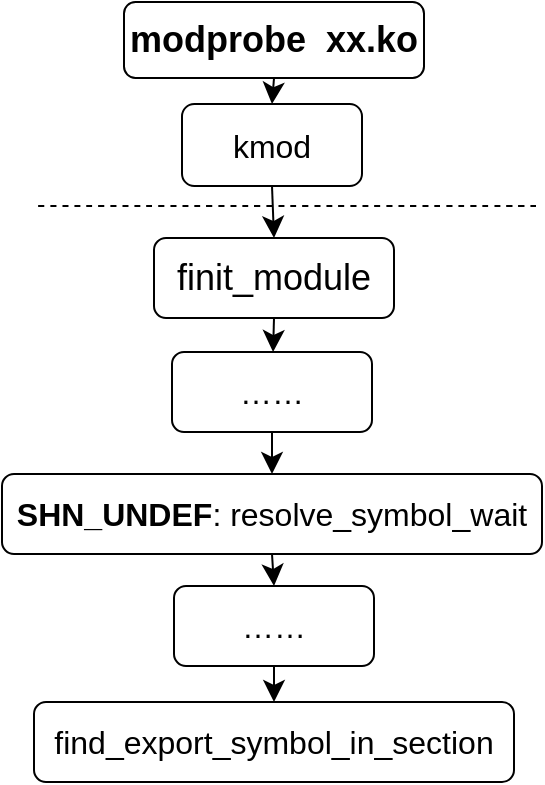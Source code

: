 <mxfile version="21.3.3" type="github">
  <diagram name="第 1 页" id="c4YKjx6kltpFNXYMclBw">
    <mxGraphModel dx="606" dy="657" grid="0" gridSize="10" guides="1" tooltips="1" connect="1" arrows="1" fold="1" page="0" pageScale="1" pageWidth="827" pageHeight="1169" math="0" shadow="0">
      <root>
        <mxCell id="0" />
        <mxCell id="1" parent="0" />
        <mxCell id="qQ9IWcd6AKw3ceX8Z4Lo-1" value="" style="endArrow=none;dashed=1;html=1;rounded=0;fontSize=12;startSize=8;endSize=8;curved=1;strokeWidth=1;" edge="1" parent="1">
          <mxGeometry width="50" height="50" relative="1" as="geometry">
            <mxPoint x="863" y="452" as="sourcePoint" />
            <mxPoint x="612" y="452" as="targetPoint" />
          </mxGeometry>
        </mxCell>
        <mxCell id="qQ9IWcd6AKw3ceX8Z4Lo-26" style="edgeStyle=none;curved=1;rounded=0;orthogonalLoop=1;jettySize=auto;html=1;exitX=0.5;exitY=1;exitDx=0;exitDy=0;fontSize=12;startSize=8;endSize=8;entryX=0.5;entryY=0;entryDx=0;entryDy=0;" edge="1" parent="1" source="qQ9IWcd6AKw3ceX8Z4Lo-2" target="qQ9IWcd6AKw3ceX8Z4Lo-6">
          <mxGeometry relative="1" as="geometry">
            <mxPoint x="732" y="398.2" as="targetPoint" />
          </mxGeometry>
        </mxCell>
        <mxCell id="qQ9IWcd6AKw3ceX8Z4Lo-2" value="&lt;font style=&quot;font-size: 18px;&quot;&gt;&lt;b&gt;modprobe&amp;nbsp; xx.ko&lt;/b&gt;&lt;/font&gt;" style="rounded=1;whiteSpace=wrap;html=1;" vertex="1" parent="1">
          <mxGeometry x="657" y="350" width="150" height="38" as="geometry" />
        </mxCell>
        <mxCell id="qQ9IWcd6AKw3ceX8Z4Lo-5" style="edgeStyle=none;curved=1;rounded=0;orthogonalLoop=1;jettySize=auto;html=1;exitX=0.5;exitY=1;exitDx=0;exitDy=0;entryX=0.5;entryY=0;entryDx=0;entryDy=0;fontSize=12;startSize=8;endSize=8;strokeWidth=1;" edge="1" parent="1" source="qQ9IWcd6AKw3ceX8Z4Lo-6" target="qQ9IWcd6AKw3ceX8Z4Lo-9">
          <mxGeometry relative="1" as="geometry" />
        </mxCell>
        <mxCell id="qQ9IWcd6AKw3ceX8Z4Lo-6" value="&lt;font style=&quot;font-size: 16px;&quot;&gt;kmod&lt;/font&gt;" style="rounded=1;whiteSpace=wrap;html=1;strokeWidth=1;" vertex="1" parent="1">
          <mxGeometry x="686" y="401" width="90" height="41" as="geometry" />
        </mxCell>
        <mxCell id="qQ9IWcd6AKw3ceX8Z4Lo-8" style="edgeStyle=none;curved=1;rounded=0;orthogonalLoop=1;jettySize=auto;html=1;exitX=0.5;exitY=1;exitDx=0;exitDy=0;fontSize=12;startSize=8;endSize=8;strokeWidth=1;" edge="1" parent="1" source="qQ9IWcd6AKw3ceX8Z4Lo-9" target="qQ9IWcd6AKw3ceX8Z4Lo-11">
          <mxGeometry relative="1" as="geometry" />
        </mxCell>
        <mxCell id="qQ9IWcd6AKw3ceX8Z4Lo-9" value="&lt;font style=&quot;font-size: 18px;&quot;&gt;finit_module&lt;/font&gt;" style="rounded=1;whiteSpace=wrap;html=1;fontSize=16;strokeWidth=1;" vertex="1" parent="1">
          <mxGeometry x="672" y="468" width="120" height="40" as="geometry" />
        </mxCell>
        <mxCell id="qQ9IWcd6AKw3ceX8Z4Lo-10" style="edgeStyle=none;curved=1;rounded=0;orthogonalLoop=1;jettySize=auto;html=1;exitX=0.5;exitY=1;exitDx=0;exitDy=0;entryX=0.5;entryY=0;entryDx=0;entryDy=0;fontSize=12;startSize=8;endSize=8;strokeWidth=1;" edge="1" parent="1" source="qQ9IWcd6AKw3ceX8Z4Lo-11" target="qQ9IWcd6AKw3ceX8Z4Lo-15">
          <mxGeometry relative="1" as="geometry">
            <mxPoint x="732" y="583" as="targetPoint" />
          </mxGeometry>
        </mxCell>
        <mxCell id="qQ9IWcd6AKw3ceX8Z4Lo-11" value="……" style="rounded=1;whiteSpace=wrap;html=1;fontSize=16;strokeWidth=1;" vertex="1" parent="1">
          <mxGeometry x="681" y="525" width="100" height="40" as="geometry" />
        </mxCell>
        <mxCell id="qQ9IWcd6AKw3ceX8Z4Lo-28" style="edgeStyle=none;curved=1;rounded=0;orthogonalLoop=1;jettySize=auto;html=1;exitX=0.5;exitY=1;exitDx=0;exitDy=0;entryX=0.5;entryY=0;entryDx=0;entryDy=0;fontSize=12;startSize=8;endSize=8;" edge="1" parent="1" source="qQ9IWcd6AKw3ceX8Z4Lo-15" target="qQ9IWcd6AKw3ceX8Z4Lo-27">
          <mxGeometry relative="1" as="geometry" />
        </mxCell>
        <mxCell id="qQ9IWcd6AKw3ceX8Z4Lo-15" value="&lt;b&gt;SHN_UNDEF&lt;/b&gt;: resolve_symbol_wait" style="rounded=1;whiteSpace=wrap;html=1;fontSize=16;" vertex="1" parent="1">
          <mxGeometry x="596" y="586" width="270" height="40" as="geometry" />
        </mxCell>
        <mxCell id="qQ9IWcd6AKw3ceX8Z4Lo-25" value="find_export_symbol_in_section" style="rounded=1;whiteSpace=wrap;html=1;fontSize=16;" vertex="1" parent="1">
          <mxGeometry x="612" y="700" width="240" height="40" as="geometry" />
        </mxCell>
        <mxCell id="qQ9IWcd6AKw3ceX8Z4Lo-29" style="edgeStyle=none;curved=1;rounded=0;orthogonalLoop=1;jettySize=auto;html=1;exitX=0.5;exitY=1;exitDx=0;exitDy=0;entryX=0.5;entryY=0;entryDx=0;entryDy=0;fontSize=12;startSize=8;endSize=8;" edge="1" parent="1" source="qQ9IWcd6AKw3ceX8Z4Lo-27" target="qQ9IWcd6AKw3ceX8Z4Lo-25">
          <mxGeometry relative="1" as="geometry" />
        </mxCell>
        <mxCell id="qQ9IWcd6AKw3ceX8Z4Lo-27" value="……" style="rounded=1;whiteSpace=wrap;html=1;fontSize=16;strokeWidth=1;" vertex="1" parent="1">
          <mxGeometry x="682" y="642" width="100" height="40" as="geometry" />
        </mxCell>
      </root>
    </mxGraphModel>
  </diagram>
</mxfile>
